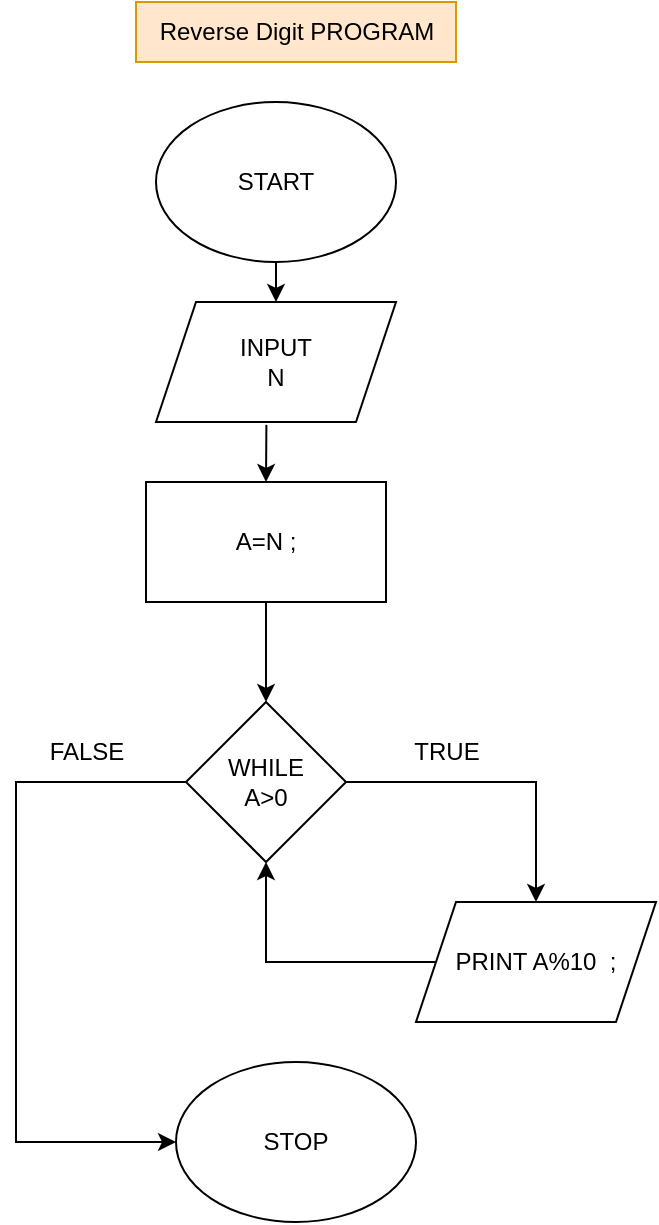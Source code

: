 <mxfile version="20.3.0" type="device"><diagram id="0VyogO4FM-i8yZcJ2f7O" name="Page-1"><mxGraphModel dx="868" dy="553" grid="1" gridSize="10" guides="1" tooltips="1" connect="1" arrows="1" fold="1" page="1" pageScale="1" pageWidth="850" pageHeight="1100" math="0" shadow="0"><root><mxCell id="0"/><mxCell id="1" parent="0"/><mxCell id="vOl9gnMwk8UWy4Q2usAW-1" value="START" style="ellipse;whiteSpace=wrap;html=1;" parent="1" vertex="1"><mxGeometry x="370" y="60" width="120" height="80" as="geometry"/></mxCell><mxCell id="vOl9gnMwk8UWy4Q2usAW-2" value="INPUT&lt;br&gt;N" style="shape=parallelogram;perimeter=parallelogramPerimeter;whiteSpace=wrap;html=1;fixedSize=1;" parent="1" vertex="1"><mxGeometry x="370" y="160" width="120" height="60" as="geometry"/></mxCell><mxCell id="vOl9gnMwk8UWy4Q2usAW-3" value="WHILE&lt;br&gt;A&amp;gt;0" style="rhombus;whiteSpace=wrap;html=1;" parent="1" vertex="1"><mxGeometry x="385" y="360" width="80" height="80" as="geometry"/></mxCell><mxCell id="vOl9gnMwk8UWy4Q2usAW-4" value="" style="endArrow=classic;html=1;rounded=0;exitX=0.5;exitY=1;exitDx=0;exitDy=0;entryX=0.5;entryY=0;entryDx=0;entryDy=0;" parent="1" source="vOl9gnMwk8UWy4Q2usAW-1" target="vOl9gnMwk8UWy4Q2usAW-2" edge="1"><mxGeometry width="50" height="50" relative="1" as="geometry"><mxPoint x="400" y="300" as="sourcePoint"/><mxPoint x="450" y="250" as="targetPoint"/></mxGeometry></mxCell><mxCell id="vOl9gnMwk8UWy4Q2usAW-5" value="" style="endArrow=classic;html=1;rounded=0;exitX=0.46;exitY=1.024;exitDx=0;exitDy=0;exitPerimeter=0;entryX=0.5;entryY=0;entryDx=0;entryDy=0;" parent="1" source="vOl9gnMwk8UWy4Q2usAW-2" target="-lyToy9baCZDm5cWeOXE-1" edge="1"><mxGeometry width="50" height="50" relative="1" as="geometry"><mxPoint x="400" y="300" as="sourcePoint"/><mxPoint x="430" y="240" as="targetPoint"/></mxGeometry></mxCell><mxCell id="vOl9gnMwk8UWy4Q2usAW-6" value="" style="endArrow=classic;html=1;rounded=0;exitX=1;exitY=0.5;exitDx=0;exitDy=0;entryX=0.5;entryY=0;entryDx=0;entryDy=0;" parent="1" source="vOl9gnMwk8UWy4Q2usAW-3" target="vOl9gnMwk8UWy4Q2usAW-8" edge="1"><mxGeometry width="50" height="50" relative="1" as="geometry"><mxPoint x="370" y="370" as="sourcePoint"/><mxPoint x="560" y="440" as="targetPoint"/><Array as="points"><mxPoint x="560" y="400"/></Array></mxGeometry></mxCell><mxCell id="vOl9gnMwk8UWy4Q2usAW-8" value="PRINT A%10&amp;nbsp; ;" style="shape=parallelogram;perimeter=parallelogramPerimeter;whiteSpace=wrap;html=1;fixedSize=1;" parent="1" vertex="1"><mxGeometry x="500" y="460" width="120" height="60" as="geometry"/></mxCell><mxCell id="vOl9gnMwk8UWy4Q2usAW-10" value="STOP" style="ellipse;whiteSpace=wrap;html=1;" parent="1" vertex="1"><mxGeometry x="380" y="540" width="120" height="80" as="geometry"/></mxCell><mxCell id="vOl9gnMwk8UWy4Q2usAW-13" value="Reverse Digit PROGRAM" style="text;html=1;align=center;verticalAlign=middle;resizable=0;points=[];autosize=1;strokeColor=#d79b00;fillColor=#ffe6cc;shadow=0;sketch=0;" parent="1" vertex="1"><mxGeometry x="360" y="10" width="160" height="30" as="geometry"/></mxCell><mxCell id="-lyToy9baCZDm5cWeOXE-1" value="A=N ;" style="rounded=0;whiteSpace=wrap;html=1;" parent="1" vertex="1"><mxGeometry x="365" y="250" width="120" height="60" as="geometry"/></mxCell><mxCell id="-lyToy9baCZDm5cWeOXE-4" value="" style="endArrow=classic;html=1;rounded=0;exitX=0;exitY=0.5;exitDx=0;exitDy=0;entryX=0;entryY=0.5;entryDx=0;entryDy=0;" parent="1" source="vOl9gnMwk8UWy4Q2usAW-3" target="vOl9gnMwk8UWy4Q2usAW-10" edge="1"><mxGeometry width="50" height="50" relative="1" as="geometry"><mxPoint x="380" y="400" as="sourcePoint"/><mxPoint x="450" y="450" as="targetPoint"/><Array as="points"><mxPoint x="300" y="400"/><mxPoint x="300" y="580"/></Array></mxGeometry></mxCell><mxCell id="-lyToy9baCZDm5cWeOXE-5" value="TRUE" style="text;html=1;align=center;verticalAlign=middle;resizable=0;points=[];autosize=1;strokeColor=none;fillColor=none;" parent="1" vertex="1"><mxGeometry x="485" y="370" width="60" height="30" as="geometry"/></mxCell><mxCell id="-lyToy9baCZDm5cWeOXE-6" value="FALSE" style="text;html=1;align=center;verticalAlign=middle;resizable=0;points=[];autosize=1;strokeColor=none;fillColor=none;" parent="1" vertex="1"><mxGeometry x="305" y="370" width="60" height="30" as="geometry"/></mxCell><mxCell id="-lyToy9baCZDm5cWeOXE-8" value="" style="endArrow=classic;html=1;rounded=0;exitX=0;exitY=0.5;exitDx=0;exitDy=0;entryX=0.5;entryY=1;entryDx=0;entryDy=0;" parent="1" source="vOl9gnMwk8UWy4Q2usAW-8" target="vOl9gnMwk8UWy4Q2usAW-3" edge="1"><mxGeometry width="50" height="50" relative="1" as="geometry"><mxPoint x="400" y="500" as="sourcePoint"/><mxPoint x="430" y="480" as="targetPoint"/><Array as="points"><mxPoint x="425" y="490"/></Array></mxGeometry></mxCell><mxCell id="-lyToy9baCZDm5cWeOXE-12" value="" style="endArrow=classic;html=1;rounded=0;exitX=0.5;exitY=1;exitDx=0;exitDy=0;entryX=0.5;entryY=0;entryDx=0;entryDy=0;" parent="1" source="-lyToy9baCZDm5cWeOXE-1" target="vOl9gnMwk8UWy4Q2usAW-3" edge="1"><mxGeometry width="50" height="50" relative="1" as="geometry"><mxPoint x="400" y="400" as="sourcePoint"/><mxPoint x="450" y="350" as="targetPoint"/></mxGeometry></mxCell></root></mxGraphModel></diagram></mxfile>